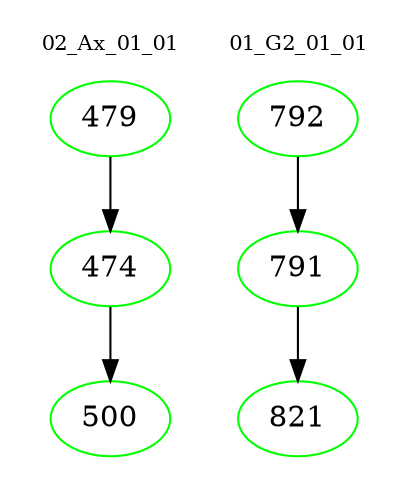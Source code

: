 digraph{
subgraph cluster_0 {
color = white
label = "02_Ax_01_01";
fontsize=10;
T0_479 [label="479", color="green"]
T0_479 -> T0_474 [color="black"]
T0_474 [label="474", color="green"]
T0_474 -> T0_500 [color="black"]
T0_500 [label="500", color="green"]
}
subgraph cluster_1 {
color = white
label = "01_G2_01_01";
fontsize=10;
T1_792 [label="792", color="green"]
T1_792 -> T1_791 [color="black"]
T1_791 [label="791", color="green"]
T1_791 -> T1_821 [color="black"]
T1_821 [label="821", color="green"]
}
}
